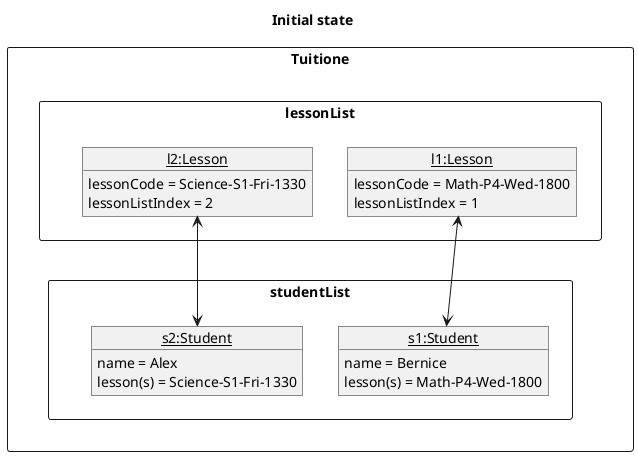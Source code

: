 @startuml
'https://plantuml.com/object-diagram

title Initial state

package Tuitione <<rectangle>> {
    package lessonList <<rectangle>> {
        object "<u>l1:Lesson" as Lesson1 {
        lessonCode = Math-P4-Wed-1800
        lessonListIndex = 1
        }

        object "<u>l2:Lesson" as Lesson2 {
        lessonCode = Science-S1-Fri-1330
        lessonListIndex = 2
        }
    }

    package studentList <<rectangle>> {
        object "<u>s1:Student" as Student1 {
        name = Bernice
        lesson(s) = Math-P4-Wed-1800
        }

        object "<u>s2:Student" as Student2 {
        name = Alex
        lesson(s) = Science-S1-Fri-1330
        }
    }
}

studentList -[hidden]up-> lessonList

Lesson1 <--> Student1
Lesson2 <--> Student2

@end
